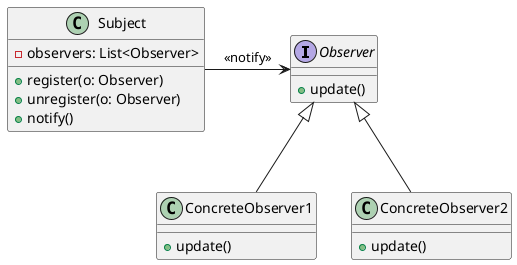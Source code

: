 @startuml
interface Observer {
    + update()
}

class Subject {
    - observers: List<Observer>
    + register(o: Observer)
    + unregister(o: Observer)
    + notify()
}

class ConcreteObserver1 {
    + update()
}

class ConcreteObserver2 {
    + update()
}

Subject -> Observer : <<notify>>
Observer <|-- ConcreteObserver1
Observer <|-- ConcreteObserver2
@enduml